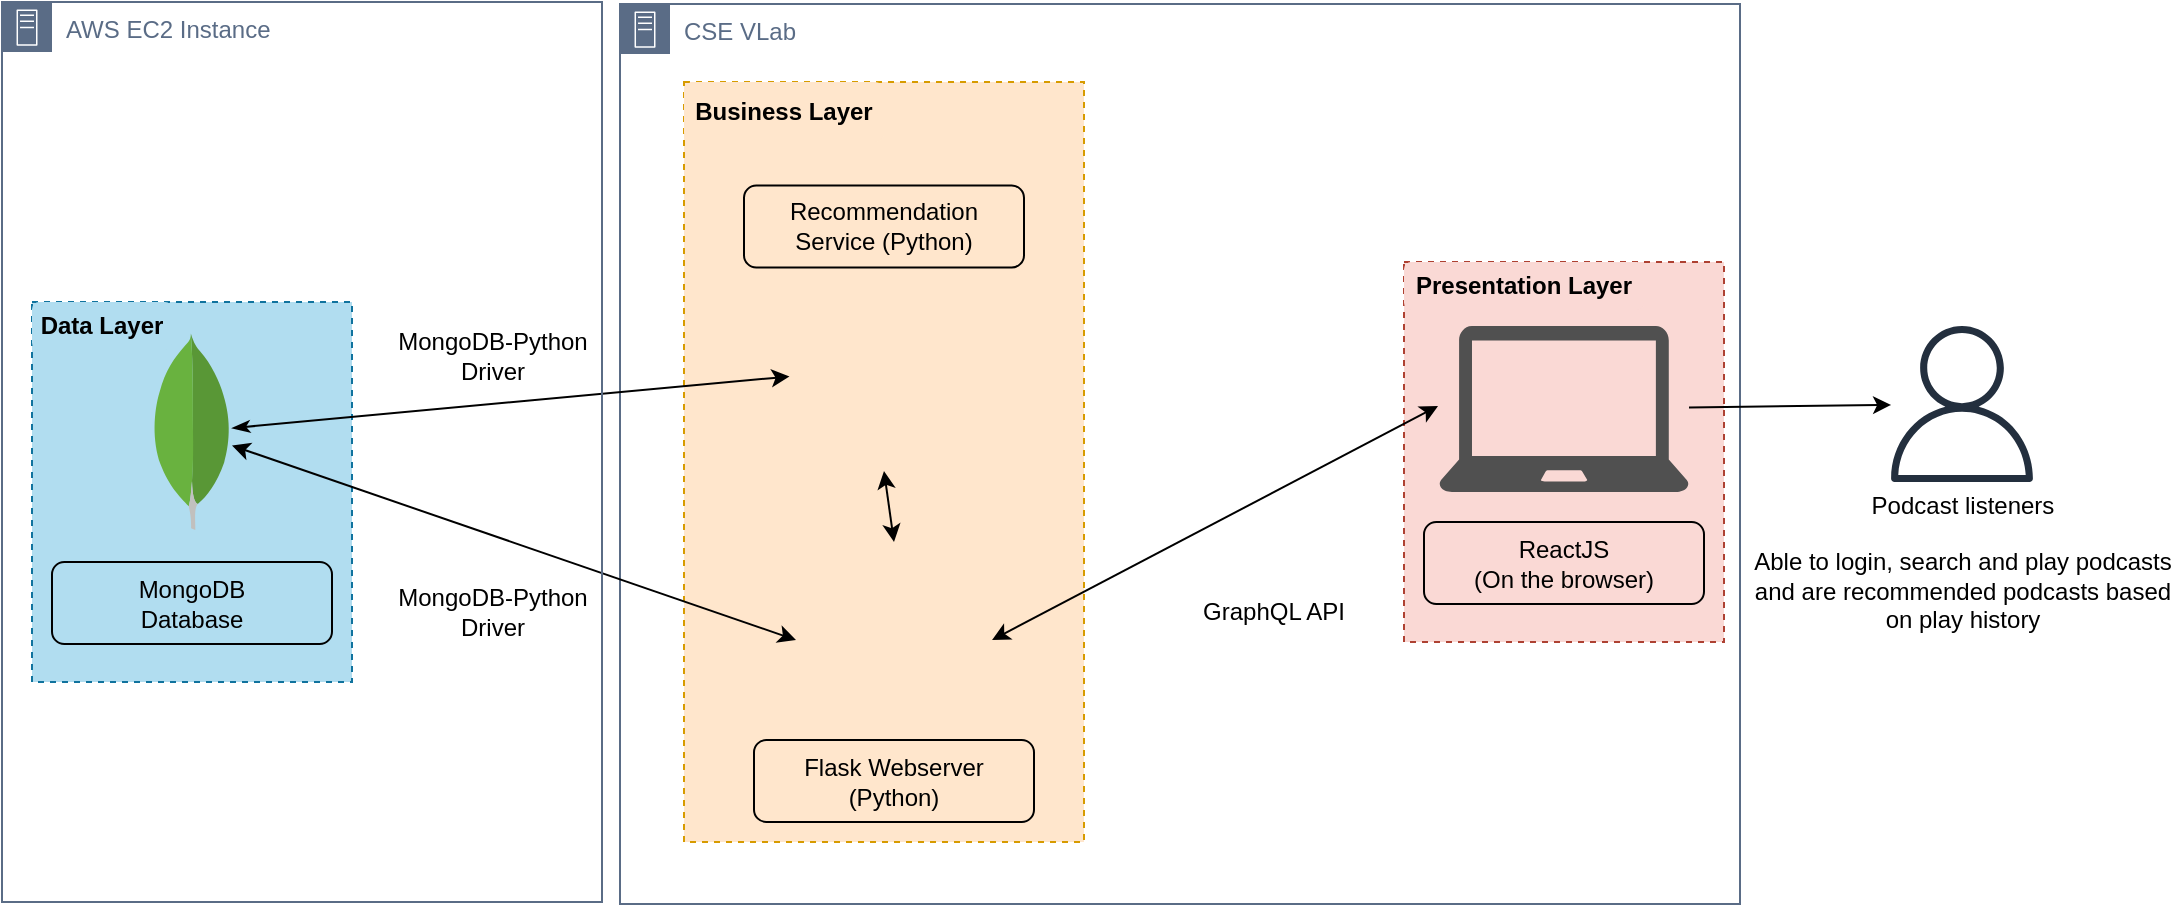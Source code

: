 <mxfile version="13.5.5" type="device"><diagram id="IO1a-XRvAB7sUkpjMR64" name="Page-1"><mxGraphModel dx="1186" dy="591" grid="1" gridSize="10" guides="1" tooltips="1" connect="1" arrows="1" fold="1" page="1" pageScale="1" pageWidth="1169" pageHeight="827" math="0" shadow="0"><root><mxCell id="0"/><mxCell id="1" parent="0"/><mxCell id="cIC26yuNRsX0rX7SVhkF-34" value="CSE VLab" style="points=[[0,0],[0.25,0],[0.5,0],[0.75,0],[1,0],[1,0.25],[1,0.5],[1,0.75],[1,1],[0.75,1],[0.5,1],[0.25,1],[0,1],[0,0.75],[0,0.5],[0,0.25]];outlineConnect=0;gradientColor=none;html=1;whiteSpace=wrap;fontSize=12;fontStyle=0;shape=mxgraph.aws4.group;grIcon=mxgraph.aws4.group_on_premise;strokeColor=#5A6C86;fillColor=none;verticalAlign=top;align=left;spacingLeft=30;fontColor=#5A6C86;dashed=0;" parent="1" vertex="1"><mxGeometry x="354" y="201" width="560" height="450" as="geometry"/></mxCell><mxCell id="BMG0jZ-U6SKNwKdfySfS-2" value="" style="group" vertex="1" connectable="0" parent="1"><mxGeometry x="60" y="350" width="160" height="190" as="geometry"/></mxCell><mxCell id="BMG0jZ-U6SKNwKdfySfS-1" value="" style="group" vertex="1" connectable="0" parent="BMG0jZ-U6SKNwKdfySfS-2"><mxGeometry width="160" height="190" as="geometry"/></mxCell><mxCell id="cIC26yuNRsX0rX7SVhkF-15" value="" style="rounded=0;whiteSpace=wrap;html=1;fillColor=#b1ddf0;dashed=1;strokeColor=#10739e;" parent="BMG0jZ-U6SKNwKdfySfS-1" vertex="1"><mxGeometry width="160" height="190" as="geometry"/></mxCell><mxCell id="cIC26yuNRsX0rX7SVhkF-20" value="&lt;b&gt;Data Layer&lt;/b&gt;" style="rounded=1;whiteSpace=wrap;html=1;fillColor=#b1ddf0;strokeColor=none;" parent="BMG0jZ-U6SKNwKdfySfS-1" vertex="1"><mxGeometry width="70" height="24" as="geometry"/></mxCell><mxCell id="cIC26yuNRsX0rX7SVhkF-21" value="MongoDB&lt;br&gt;Database" style="rounded=1;whiteSpace=wrap;html=1;fillColor=none;" parent="BMG0jZ-U6SKNwKdfySfS-1" vertex="1"><mxGeometry x="10" y="130" width="140" height="41" as="geometry"/></mxCell><mxCell id="cIC26yuNRsX0rX7SVhkF-38" value="" style="dashed=0;outlineConnect=0;html=1;align=center;labelPosition=center;verticalLabelPosition=bottom;verticalAlign=top;shape=mxgraph.weblogos.mongodb;strokeColor=#000000;fillColor=none;" parent="BMG0jZ-U6SKNwKdfySfS-1" vertex="1"><mxGeometry x="60" y="15.8" width="40" height="98.2" as="geometry"/></mxCell><mxCell id="cIC26yuNRsX0rX7SVhkF-39" value="" style="group" parent="1" vertex="1" connectable="0"><mxGeometry x="746" y="330" width="160" height="190" as="geometry"/></mxCell><mxCell id="cIC26yuNRsX0rX7SVhkF-30" value="" style="rounded=0;whiteSpace=wrap;html=1;fillColor=#fad9d5;dashed=1;strokeColor=#ae4132;" parent="cIC26yuNRsX0rX7SVhkF-39" vertex="1"><mxGeometry width="160" height="190" as="geometry"/></mxCell><mxCell id="cIC26yuNRsX0rX7SVhkF-29" value="&lt;b&gt;Presentation Layer&lt;/b&gt;" style="rounded=1;whiteSpace=wrap;html=1;fillColor=#fad9d5;strokeColor=none;" parent="cIC26yuNRsX0rX7SVhkF-39" vertex="1"><mxGeometry width="120" height="24" as="geometry"/></mxCell><mxCell id="cIC26yuNRsX0rX7SVhkF-12" value="ReactJS &lt;br&gt;(On the browser)" style="rounded=1;whiteSpace=wrap;html=1;fillColor=none;" parent="cIC26yuNRsX0rX7SVhkF-39" vertex="1"><mxGeometry x="10" y="130" width="140" height="41" as="geometry"/></mxCell><mxCell id="cIC26yuNRsX0rX7SVhkF-6" value="" style="pointerEvents=1;shadow=0;dashed=0;html=1;strokeColor=none;fillColor=#505050;labelPosition=center;verticalLabelPosition=bottom;verticalAlign=top;outlineConnect=0;align=center;shape=mxgraph.office.devices.laptop;" parent="cIC26yuNRsX0rX7SVhkF-39" vertex="1"><mxGeometry x="17.5" y="32" width="125.0" height="83" as="geometry"/></mxCell><mxCell id="cIC26yuNRsX0rX7SVhkF-3" value="" style="shape=image;html=1;verticalAlign=top;verticalLabelPosition=bottom;labelBackgroundColor=#ffffff;imageAspect=0;aspect=fixed;image=https://cdn4.iconfinder.com/data/icons/logos-3/600/React.js_logo-128.png" parent="cIC26yuNRsX0rX7SVhkF-39" vertex="1"><mxGeometry x="58.043" y="45.929" width="48.214" height="48.214" as="geometry"/></mxCell><mxCell id="cIC26yuNRsX0rX7SVhkF-13" value="" style="rounded=0;whiteSpace=wrap;html=1;fillColor=#ffe6cc;dashed=1;strokeColor=#d79b00;" parent="1" vertex="1"><mxGeometry x="386" y="240" width="200" height="380" as="geometry"/></mxCell><mxCell id="cIC26yuNRsX0rX7SVhkF-26" value="" style="endArrow=classic;html=1;entryX=0;entryY=0.5;entryDx=0;entryDy=0;startArrow=classicThin;startFill=1;" parent="1" target="cIC26yuNRsX0rX7SVhkF-4" edge="1" source="cIC26yuNRsX0rX7SVhkF-38"><mxGeometry width="50" height="50" relative="1" as="geometry"><mxPoint x="264" y="414" as="sourcePoint"/><mxPoint x="313.5" y="364" as="targetPoint"/></mxGeometry></mxCell><mxCell id="cIC26yuNRsX0rX7SVhkF-27" value="" style="endArrow=classic;html=1;entryX=0;entryY=0.5;entryDx=0;entryDy=0;startArrow=classic;startFill=1;" parent="1" target="cIC26yuNRsX0rX7SVhkF-18" edge="1" source="cIC26yuNRsX0rX7SVhkF-38"><mxGeometry width="50" height="50" relative="1" as="geometry"><mxPoint x="263.5" y="414" as="sourcePoint"/><mxPoint x="313.5" y="364" as="targetPoint"/></mxGeometry></mxCell><mxCell id="cIC26yuNRsX0rX7SVhkF-28" value="&lt;b&gt;Business Layer&lt;/b&gt;" style="rounded=1;whiteSpace=wrap;html=1;fillColor=#ffe6cc;strokeColor=none;" parent="1" vertex="1"><mxGeometry x="386" y="240" width="100" height="30" as="geometry"/></mxCell><mxCell id="cIC26yuNRsX0rX7SVhkF-33" value="" style="endArrow=classic;startArrow=classic;html=1;exitX=1;exitY=0.5;exitDx=0;exitDy=0;entryX=-0.004;entryY=0.482;entryDx=0;entryDy=0;entryPerimeter=0;" parent="1" source="cIC26yuNRsX0rX7SVhkF-18" target="cIC26yuNRsX0rX7SVhkF-6" edge="1"><mxGeometry width="50" height="50" relative="1" as="geometry"><mxPoint x="536" y="540" as="sourcePoint"/><mxPoint x="586" y="490" as="targetPoint"/></mxGeometry></mxCell><mxCell id="cIC26yuNRsX0rX7SVhkF-35" value="GraphQL API" style="rounded=1;whiteSpace=wrap;html=1;fillColor=none;strokeColor=none;" parent="1" vertex="1"><mxGeometry x="636" y="490" width="90" height="30" as="geometry"/></mxCell><mxCell id="cIC26yuNRsX0rX7SVhkF-37" value="" style="shape=image;html=1;verticalAlign=top;verticalLabelPosition=bottom;labelBackgroundColor=#ffffff;imageAspect=0;aspect=fixed;image=https://cdn4.iconfinder.com/data/icons/logos-brands-5/24/graphql-128.png;dashed=1;strokeColor=#000000;fillColor=none;" parent="1" vertex="1"><mxGeometry x="661" y="454" width="40" height="40" as="geometry"/></mxCell><mxCell id="cIC26yuNRsX0rX7SVhkF-4" value="" style="shape=image;html=1;verticalAlign=top;verticalLabelPosition=bottom;labelBackgroundColor=#ffffff;imageAspect=0;aspect=fixed;image=https://cdn4.iconfinder.com/data/icons/logos-and-brands/512/267_Python_logo-128.png" parent="1" vertex="1"><mxGeometry x="438.75" y="340" width="94.5" height="94.5" as="geometry"/></mxCell><mxCell id="cIC26yuNRsX0rX7SVhkF-16" value="Recommendation&lt;br&gt;Service (Python)" style="rounded=1;whiteSpace=wrap;html=1;fillColor=none;" parent="1" vertex="1"><mxGeometry x="416" y="291.75" width="140" height="41" as="geometry"/></mxCell><mxCell id="cIC26yuNRsX0rX7SVhkF-17" value="Flask Webserver&lt;br&gt;(Python)" style="rounded=1;whiteSpace=wrap;html=1;fillColor=none;" parent="1" vertex="1"><mxGeometry x="421" y="569" width="140" height="41" as="geometry"/></mxCell><mxCell id="cIC26yuNRsX0rX7SVhkF-18" value="" style="shape=image;html=1;verticalAlign=top;verticalLabelPosition=bottom;labelBackgroundColor=#ffffff;imageAspect=0;aspect=fixed;image=https://cdn4.iconfinder.com/data/icons/logos-brands-5/24/flask-128.png;dashed=1;fillColor=none;" parent="1" vertex="1"><mxGeometry x="442" y="470" width="98" height="98" as="geometry"/></mxCell><mxCell id="cIC26yuNRsX0rX7SVhkF-32" value="" style="endArrow=classic;startArrow=classic;html=1;exitX=0.5;exitY=0;exitDx=0;exitDy=0;entryX=0.5;entryY=1;entryDx=0;entryDy=0;" parent="1" source="cIC26yuNRsX0rX7SVhkF-18" target="cIC26yuNRsX0rX7SVhkF-4" edge="1"><mxGeometry width="50" height="50" relative="1" as="geometry"><mxPoint x="456" y="480" as="sourcePoint"/><mxPoint x="506" y="430" as="targetPoint"/></mxGeometry></mxCell><mxCell id="cIC26yuNRsX0rX7SVhkF-40" value="" style="outlineConnect=0;fontColor=#232F3E;gradientColor=none;fillColor=#232F3E;strokeColor=none;dashed=0;verticalLabelPosition=bottom;verticalAlign=top;align=center;html=1;fontSize=12;fontStyle=0;aspect=fixed;pointerEvents=1;shape=mxgraph.aws4.user;" parent="1" vertex="1"><mxGeometry x="986" y="362" width="78" height="78" as="geometry"/></mxCell><mxCell id="cIC26yuNRsX0rX7SVhkF-41" value="Podcast listeners&lt;br&gt;&lt;br&gt;Able to login, search and play podcasts&lt;br&gt;and are recommended podcasts based&lt;br&gt;on play history" style="text;html=1;align=center;verticalAlign=middle;resizable=0;points=[];autosize=1;" parent="1" vertex="1"><mxGeometry x="915" y="440" width="220" height="80" as="geometry"/></mxCell><mxCell id="cIC26yuNRsX0rX7SVhkF-42" value="" style="endArrow=classic;html=1;" parent="1" source="cIC26yuNRsX0rX7SVhkF-6" target="cIC26yuNRsX0rX7SVhkF-40" edge="1"><mxGeometry width="50" height="50" relative="1" as="geometry"><mxPoint x="876" y="420" as="sourcePoint"/><mxPoint x="926" y="370" as="targetPoint"/></mxGeometry></mxCell><mxCell id="BMG0jZ-U6SKNwKdfySfS-3" value="MongoDB-Python&lt;br&gt;Driver" style="text;html=1;align=center;verticalAlign=middle;resizable=0;points=[];autosize=1;" vertex="1" parent="1"><mxGeometry x="235" y="362" width="110" height="30" as="geometry"/></mxCell><mxCell id="BMG0jZ-U6SKNwKdfySfS-4" value="MongoDB-Python &lt;br&gt;Driver" style="text;html=1;align=center;verticalAlign=middle;resizable=0;points=[];autosize=1;" vertex="1" parent="1"><mxGeometry x="235" y="490" width="110" height="30" as="geometry"/></mxCell><mxCell id="BMG0jZ-U6SKNwKdfySfS-5" value="AWS EC2 Instance" style="points=[[0,0],[0.25,0],[0.5,0],[0.75,0],[1,0],[1,0.25],[1,0.5],[1,0.75],[1,1],[0.75,1],[0.5,1],[0.25,1],[0,1],[0,0.75],[0,0.5],[0,0.25]];outlineConnect=0;gradientColor=none;html=1;whiteSpace=wrap;fontSize=12;fontStyle=0;shape=mxgraph.aws4.group;grIcon=mxgraph.aws4.group_on_premise;strokeColor=#5A6C86;fillColor=none;verticalAlign=top;align=left;spacingLeft=30;fontColor=#5A6C86;dashed=0;" vertex="1" parent="1"><mxGeometry x="45" y="200" width="300" height="450" as="geometry"/></mxCell></root></mxGraphModel></diagram></mxfile>